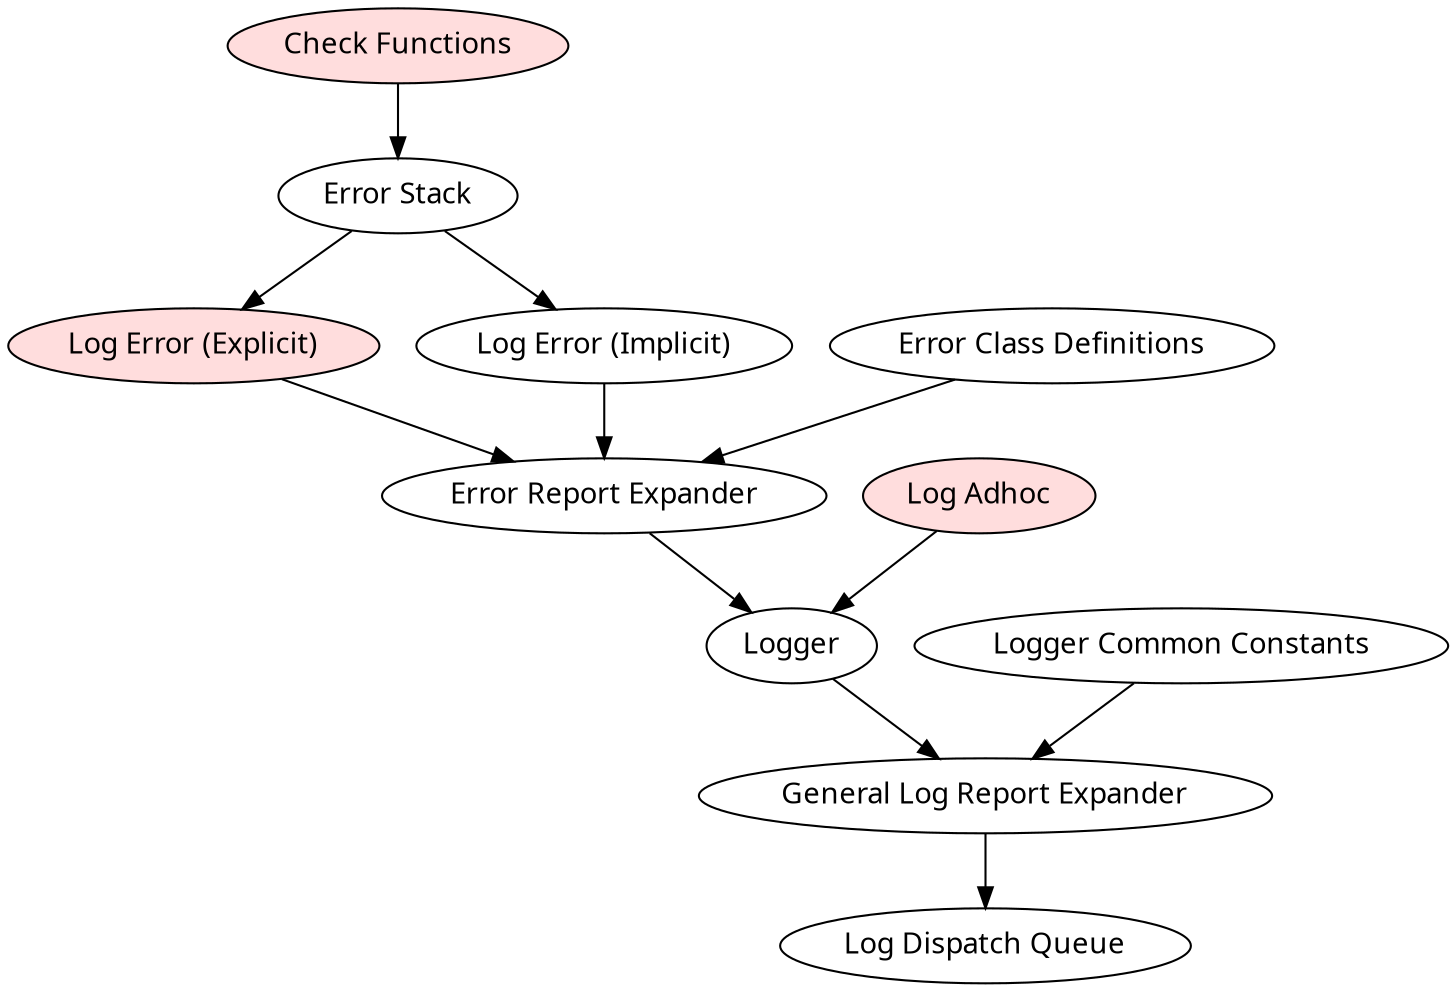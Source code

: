 digraph errors_and_logging {
  ratio=compress; splines=true; searchsize=200; mclimit=16.0;
  concentrate=true; nslimit=16.0;
  node [fontname="sans"];

  // Entrypoints
  node [fillcolor="#ffdddd",style=filled]
  "Check Functions"
  "Log Error (Explicit)"
  "Log Adhoc"

  // Normal
  node [fillcolor=white,style=solid]

  "Check Functions" -> "Error Stack"
  "Error Stack" -> "Log Error (Explicit)"
  "Error Stack" -> "Log Error (Implicit)"
  "Log Error (Explicit)" -> "Error Report Expander"
  "Log Error (Implicit)" -> "Error Report Expander"
  "Error Class Definitions" -> "Error Report Expander"
  "Error Report Expander" -> "Logger"
  "Log Adhoc" -> "Logger"
  "Logger" -> "General Log Report Expander"
  "Logger Common Constants" -> "General Log Report Expander"
  "General Log Report Expander" -> "Log Dispatch Queue"
}
